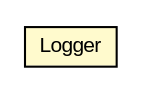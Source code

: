#!/usr/local/bin/dot
#
# Class diagram 
# Generated by UMLGraph version R5_6-24-gf6e263 (http://www.umlgraph.org/)
#

digraph G {
	edge [fontname="arial",fontsize=10,labelfontname="arial",labelfontsize=10];
	node [fontname="arial",fontsize=10,shape=plaintext];
	nodesep=0.25;
	ranksep=0.5;
	rankdir=LR;
	// com.gwtplatform.common.rebind.Logger
	c309398 [label=<<table title="com.gwtplatform.common.rebind.Logger" border="0" cellborder="1" cellspacing="0" cellpadding="2" port="p" bgcolor="lemonChiffon" href="./Logger.html">
		<tr><td><table border="0" cellspacing="0" cellpadding="1">
<tr><td align="center" balign="center"> Logger </td></tr>
		</table></td></tr>
		</table>>, URL="./Logger.html", fontname="arial", fontcolor="black", fontsize=10.0];
}

